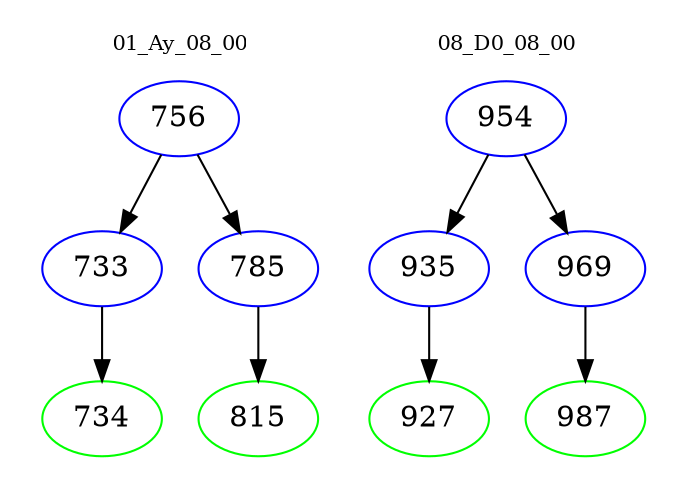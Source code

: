 digraph{
subgraph cluster_0 {
color = white
label = "01_Ay_08_00";
fontsize=10;
T0_756 [label="756", color="blue"]
T0_756 -> T0_733 [color="black"]
T0_733 [label="733", color="blue"]
T0_733 -> T0_734 [color="black"]
T0_734 [label="734", color="green"]
T0_756 -> T0_785 [color="black"]
T0_785 [label="785", color="blue"]
T0_785 -> T0_815 [color="black"]
T0_815 [label="815", color="green"]
}
subgraph cluster_1 {
color = white
label = "08_D0_08_00";
fontsize=10;
T1_954 [label="954", color="blue"]
T1_954 -> T1_935 [color="black"]
T1_935 [label="935", color="blue"]
T1_935 -> T1_927 [color="black"]
T1_927 [label="927", color="green"]
T1_954 -> T1_969 [color="black"]
T1_969 [label="969", color="blue"]
T1_969 -> T1_987 [color="black"]
T1_987 [label="987", color="green"]
}
}
